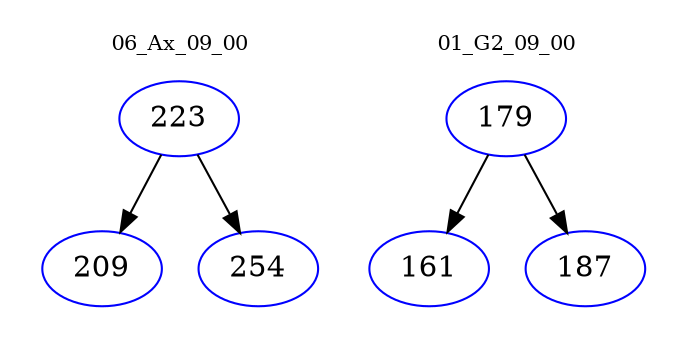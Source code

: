 digraph{
subgraph cluster_0 {
color = white
label = "06_Ax_09_00";
fontsize=10;
T0_223 [label="223", color="blue"]
T0_223 -> T0_209 [color="black"]
T0_209 [label="209", color="blue"]
T0_223 -> T0_254 [color="black"]
T0_254 [label="254", color="blue"]
}
subgraph cluster_1 {
color = white
label = "01_G2_09_00";
fontsize=10;
T1_179 [label="179", color="blue"]
T1_179 -> T1_161 [color="black"]
T1_161 [label="161", color="blue"]
T1_179 -> T1_187 [color="black"]
T1_187 [label="187", color="blue"]
}
}
